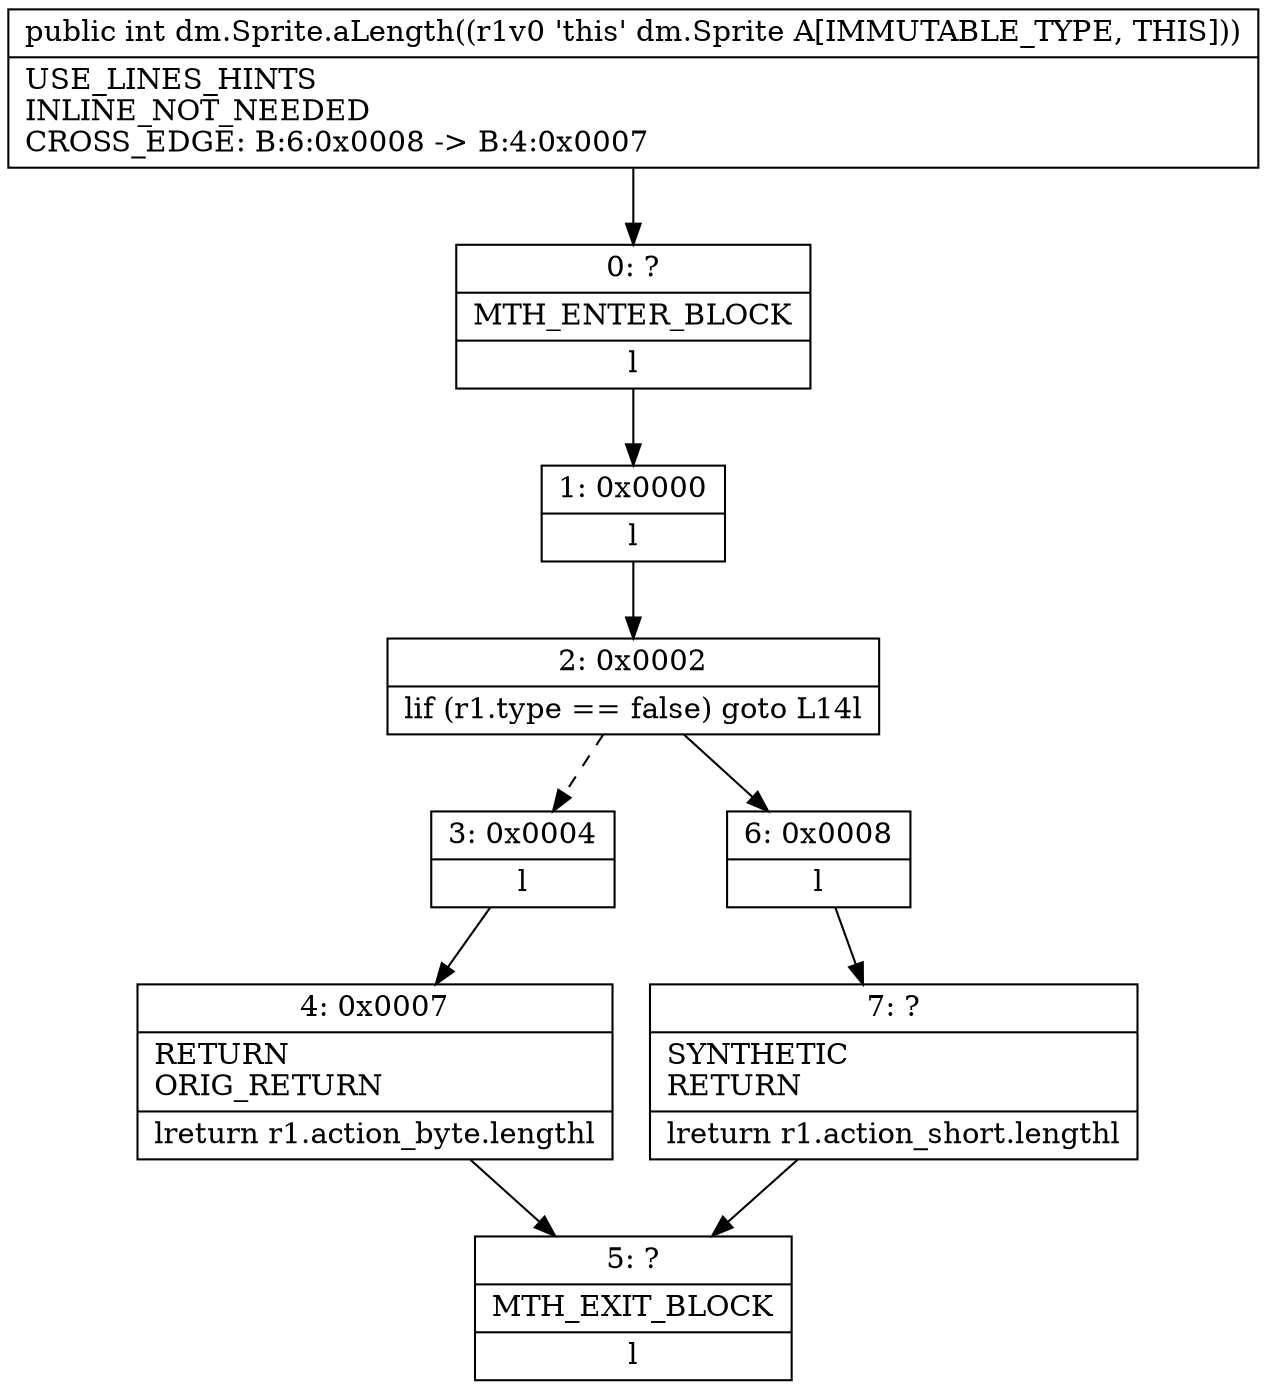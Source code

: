 digraph "CFG fordm.Sprite.aLength()I" {
Node_0 [shape=record,label="{0\:\ ?|MTH_ENTER_BLOCK\l|l}"];
Node_1 [shape=record,label="{1\:\ 0x0000|l}"];
Node_2 [shape=record,label="{2\:\ 0x0002|lif (r1.type == false) goto L14l}"];
Node_3 [shape=record,label="{3\:\ 0x0004|l}"];
Node_4 [shape=record,label="{4\:\ 0x0007|RETURN\lORIG_RETURN\l|lreturn r1.action_byte.lengthl}"];
Node_5 [shape=record,label="{5\:\ ?|MTH_EXIT_BLOCK\l|l}"];
Node_6 [shape=record,label="{6\:\ 0x0008|l}"];
Node_7 [shape=record,label="{7\:\ ?|SYNTHETIC\lRETURN\l|lreturn r1.action_short.lengthl}"];
MethodNode[shape=record,label="{public int dm.Sprite.aLength((r1v0 'this' dm.Sprite A[IMMUTABLE_TYPE, THIS]))  | USE_LINES_HINTS\lINLINE_NOT_NEEDED\lCROSS_EDGE: B:6:0x0008 \-\> B:4:0x0007\l}"];
MethodNode -> Node_0;
Node_0 -> Node_1;
Node_1 -> Node_2;
Node_2 -> Node_3[style=dashed];
Node_2 -> Node_6;
Node_3 -> Node_4;
Node_4 -> Node_5;
Node_6 -> Node_7;
Node_7 -> Node_5;
}

